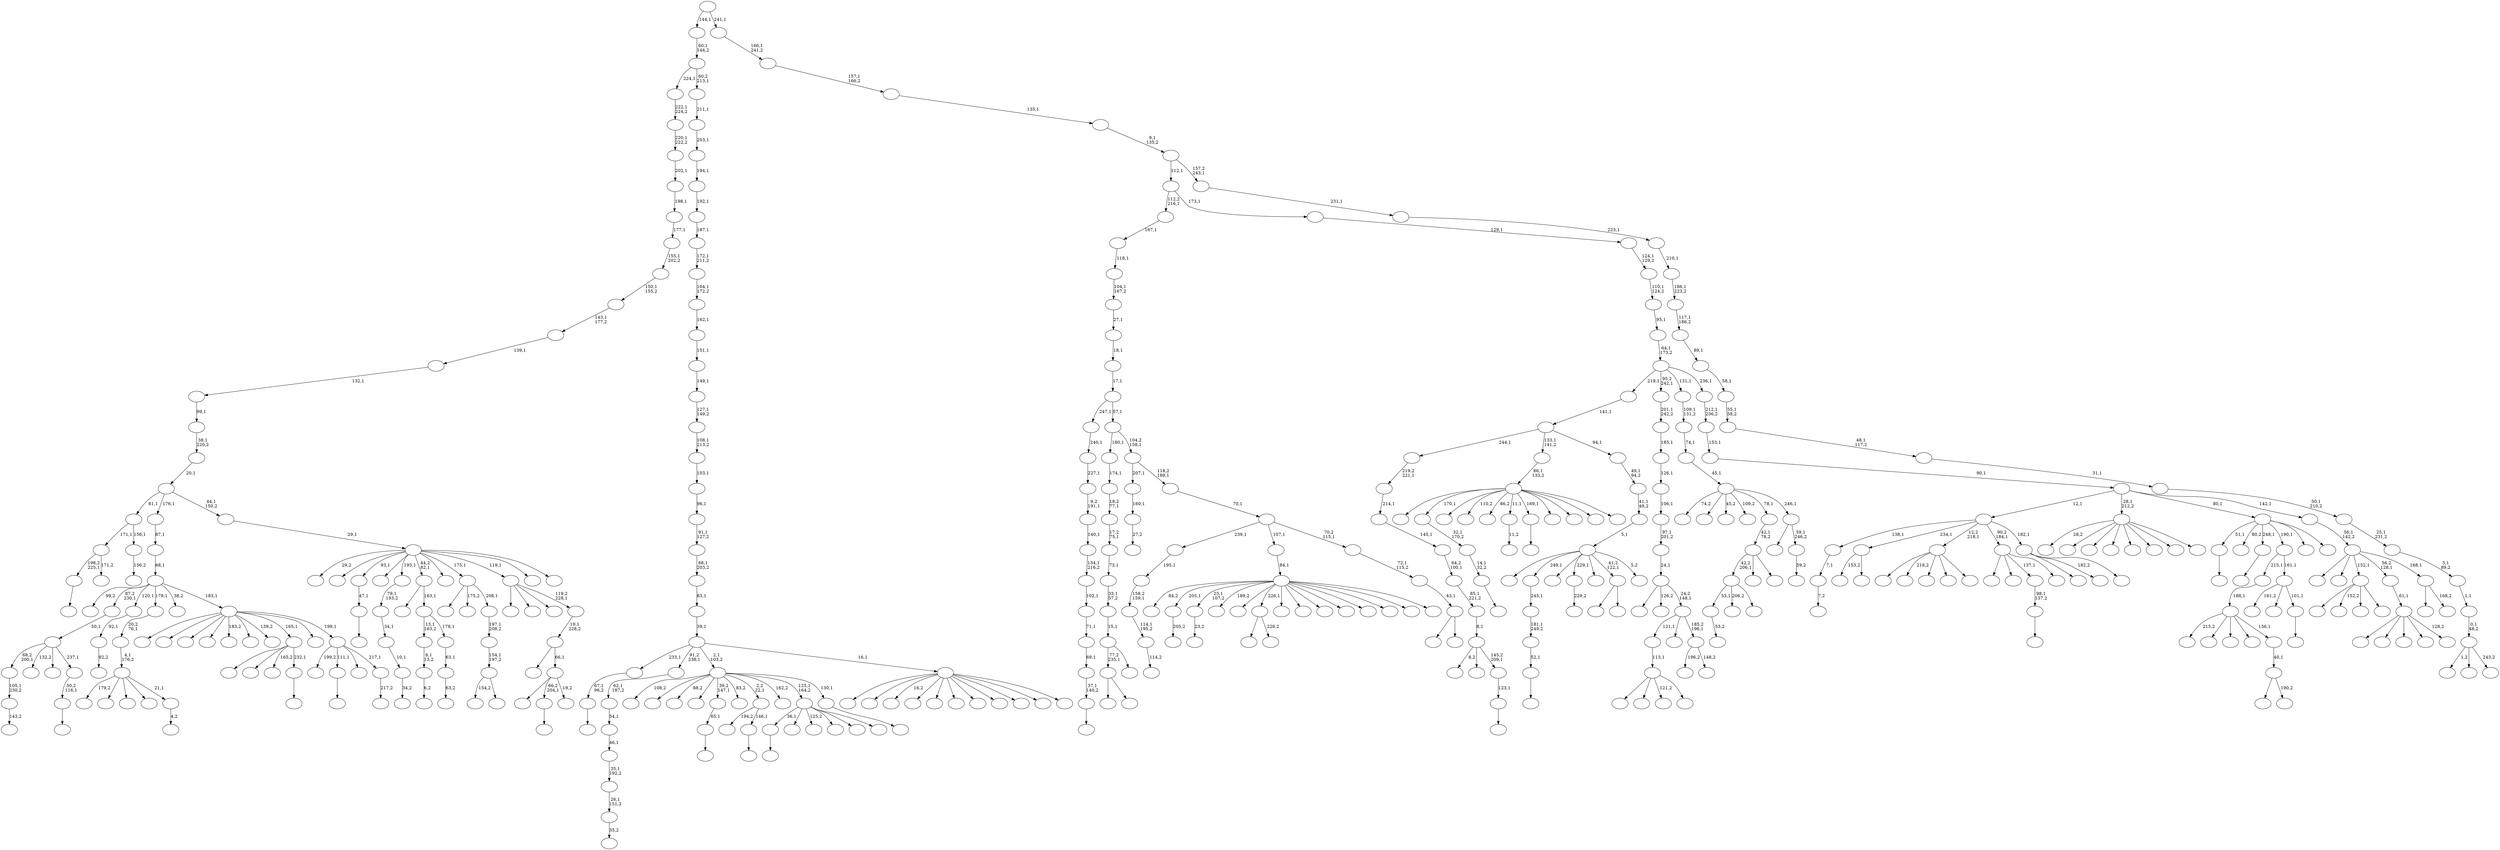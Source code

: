 digraph T {
	450 [label=""]
	449 [label=""]
	448 [label=""]
	447 [label=""]
	446 [label=""]
	445 [label=""]
	444 [label=""]
	443 [label=""]
	442 [label=""]
	441 [label=""]
	440 [label=""]
	439 [label=""]
	438 [label=""]
	437 [label=""]
	436 [label=""]
	435 [label=""]
	434 [label=""]
	433 [label=""]
	432 [label=""]
	431 [label=""]
	430 [label=""]
	429 [label=""]
	428 [label=""]
	427 [label=""]
	426 [label=""]
	425 [label=""]
	424 [label=""]
	423 [label=""]
	422 [label=""]
	421 [label=""]
	420 [label=""]
	419 [label=""]
	418 [label=""]
	417 [label=""]
	416 [label=""]
	415 [label=""]
	414 [label=""]
	413 [label=""]
	412 [label=""]
	411 [label=""]
	410 [label=""]
	409 [label=""]
	408 [label=""]
	407 [label=""]
	406 [label=""]
	405 [label=""]
	404 [label=""]
	403 [label=""]
	402 [label=""]
	401 [label=""]
	400 [label=""]
	399 [label=""]
	398 [label=""]
	397 [label=""]
	396 [label=""]
	395 [label=""]
	394 [label=""]
	393 [label=""]
	392 [label=""]
	391 [label=""]
	390 [label=""]
	389 [label=""]
	388 [label=""]
	387 [label=""]
	386 [label=""]
	385 [label=""]
	384 [label=""]
	383 [label=""]
	382 [label=""]
	381 [label=""]
	380 [label=""]
	379 [label=""]
	378 [label=""]
	377 [label=""]
	376 [label=""]
	375 [label=""]
	374 [label=""]
	373 [label=""]
	372 [label=""]
	371 [label=""]
	370 [label=""]
	369 [label=""]
	368 [label=""]
	367 [label=""]
	366 [label=""]
	365 [label=""]
	364 [label=""]
	363 [label=""]
	362 [label=""]
	361 [label=""]
	360 [label=""]
	359 [label=""]
	358 [label=""]
	357 [label=""]
	356 [label=""]
	355 [label=""]
	354 [label=""]
	353 [label=""]
	352 [label=""]
	351 [label=""]
	350 [label=""]
	349 [label=""]
	348 [label=""]
	347 [label=""]
	346 [label=""]
	345 [label=""]
	344 [label=""]
	343 [label=""]
	342 [label=""]
	341 [label=""]
	340 [label=""]
	339 [label=""]
	338 [label=""]
	337 [label=""]
	336 [label=""]
	335 [label=""]
	334 [label=""]
	333 [label=""]
	332 [label=""]
	331 [label=""]
	330 [label=""]
	329 [label=""]
	328 [label=""]
	327 [label=""]
	326 [label=""]
	325 [label=""]
	324 [label=""]
	323 [label=""]
	322 [label=""]
	321 [label=""]
	320 [label=""]
	319 [label=""]
	318 [label=""]
	317 [label=""]
	316 [label=""]
	315 [label=""]
	314 [label=""]
	313 [label=""]
	312 [label=""]
	311 [label=""]
	310 [label=""]
	309 [label=""]
	308 [label=""]
	307 [label=""]
	306 [label=""]
	305 [label=""]
	304 [label=""]
	303 [label=""]
	302 [label=""]
	301 [label=""]
	300 [label=""]
	299 [label=""]
	298 [label=""]
	297 [label=""]
	296 [label=""]
	295 [label=""]
	294 [label=""]
	293 [label=""]
	292 [label=""]
	291 [label=""]
	290 [label=""]
	289 [label=""]
	288 [label=""]
	287 [label=""]
	286 [label=""]
	285 [label=""]
	284 [label=""]
	283 [label=""]
	282 [label=""]
	281 [label=""]
	280 [label=""]
	279 [label=""]
	278 [label=""]
	277 [label=""]
	276 [label=""]
	275 [label=""]
	274 [label=""]
	273 [label=""]
	272 [label=""]
	271 [label=""]
	270 [label=""]
	269 [label=""]
	268 [label=""]
	267 [label=""]
	266 [label=""]
	265 [label=""]
	264 [label=""]
	263 [label=""]
	262 [label=""]
	261 [label=""]
	260 [label=""]
	259 [label=""]
	258 [label=""]
	257 [label=""]
	256 [label=""]
	255 [label=""]
	254 [label=""]
	253 [label=""]
	252 [label=""]
	251 [label=""]
	250 [label=""]
	249 [label=""]
	248 [label=""]
	247 [label=""]
	246 [label=""]
	245 [label=""]
	244 [label=""]
	243 [label=""]
	242 [label=""]
	241 [label=""]
	240 [label=""]
	239 [label=""]
	238 [label=""]
	237 [label=""]
	236 [label=""]
	235 [label=""]
	234 [label=""]
	233 [label=""]
	232 [label=""]
	231 [label=""]
	230 [label=""]
	229 [label=""]
	228 [label=""]
	227 [label=""]
	226 [label=""]
	225 [label=""]
	224 [label=""]
	223 [label=""]
	222 [label=""]
	221 [label=""]
	220 [label=""]
	219 [label=""]
	218 [label=""]
	217 [label=""]
	216 [label=""]
	215 [label=""]
	214 [label=""]
	213 [label=""]
	212 [label=""]
	211 [label=""]
	210 [label=""]
	209 [label=""]
	208 [label=""]
	207 [label=""]
	206 [label=""]
	205 [label=""]
	204 [label=""]
	203 [label=""]
	202 [label=""]
	201 [label=""]
	200 [label=""]
	199 [label=""]
	198 [label=""]
	197 [label=""]
	196 [label=""]
	195 [label=""]
	194 [label=""]
	193 [label=""]
	192 [label=""]
	191 [label=""]
	190 [label=""]
	189 [label=""]
	188 [label=""]
	187 [label=""]
	186 [label=""]
	185 [label=""]
	184 [label=""]
	183 [label=""]
	182 [label=""]
	181 [label=""]
	180 [label=""]
	179 [label=""]
	178 [label=""]
	177 [label=""]
	176 [label=""]
	175 [label=""]
	174 [label=""]
	173 [label=""]
	172 [label=""]
	171 [label=""]
	170 [label=""]
	169 [label=""]
	168 [label=""]
	167 [label=""]
	166 [label=""]
	165 [label=""]
	164 [label=""]
	163 [label=""]
	162 [label=""]
	161 [label=""]
	160 [label=""]
	159 [label=""]
	158 [label=""]
	157 [label=""]
	156 [label=""]
	155 [label=""]
	154 [label=""]
	153 [label=""]
	152 [label=""]
	151 [label=""]
	150 [label=""]
	149 [label=""]
	148 [label=""]
	147 [label=""]
	146 [label=""]
	145 [label=""]
	144 [label=""]
	143 [label=""]
	142 [label=""]
	141 [label=""]
	140 [label=""]
	139 [label=""]
	138 [label=""]
	137 [label=""]
	136 [label=""]
	135 [label=""]
	134 [label=""]
	133 [label=""]
	132 [label=""]
	131 [label=""]
	130 [label=""]
	129 [label=""]
	128 [label=""]
	127 [label=""]
	126 [label=""]
	125 [label=""]
	124 [label=""]
	123 [label=""]
	122 [label=""]
	121 [label=""]
	120 [label=""]
	119 [label=""]
	118 [label=""]
	117 [label=""]
	116 [label=""]
	115 [label=""]
	114 [label=""]
	113 [label=""]
	112 [label=""]
	111 [label=""]
	110 [label=""]
	109 [label=""]
	108 [label=""]
	107 [label=""]
	106 [label=""]
	105 [label=""]
	104 [label=""]
	103 [label=""]
	102 [label=""]
	101 [label=""]
	100 [label=""]
	99 [label=""]
	98 [label=""]
	97 [label=""]
	96 [label=""]
	95 [label=""]
	94 [label=""]
	93 [label=""]
	92 [label=""]
	91 [label=""]
	90 [label=""]
	89 [label=""]
	88 [label=""]
	87 [label=""]
	86 [label=""]
	85 [label=""]
	84 [label=""]
	83 [label=""]
	82 [label=""]
	81 [label=""]
	80 [label=""]
	79 [label=""]
	78 [label=""]
	77 [label=""]
	76 [label=""]
	75 [label=""]
	74 [label=""]
	73 [label=""]
	72 [label=""]
	71 [label=""]
	70 [label=""]
	69 [label=""]
	68 [label=""]
	67 [label=""]
	66 [label=""]
	65 [label=""]
	64 [label=""]
	63 [label=""]
	62 [label=""]
	61 [label=""]
	60 [label=""]
	59 [label=""]
	58 [label=""]
	57 [label=""]
	56 [label=""]
	55 [label=""]
	54 [label=""]
	53 [label=""]
	52 [label=""]
	51 [label=""]
	50 [label=""]
	49 [label=""]
	48 [label=""]
	47 [label=""]
	46 [label=""]
	45 [label=""]
	44 [label=""]
	43 [label=""]
	42 [label=""]
	41 [label=""]
	40 [label=""]
	39 [label=""]
	38 [label=""]
	37 [label=""]
	36 [label=""]
	35 [label=""]
	34 [label=""]
	33 [label=""]
	32 [label=""]
	31 [label=""]
	30 [label=""]
	29 [label=""]
	28 [label=""]
	27 [label=""]
	26 [label=""]
	25 [label=""]
	24 [label=""]
	23 [label=""]
	22 [label=""]
	21 [label=""]
	20 [label=""]
	19 [label=""]
	18 [label=""]
	17 [label=""]
	16 [label=""]
	15 [label=""]
	14 [label=""]
	13 [label=""]
	12 [label=""]
	11 [label=""]
	10 [label=""]
	9 [label=""]
	8 [label=""]
	7 [label=""]
	6 [label=""]
	5 [label=""]
	4 [label=""]
	3 [label=""]
	2 [label=""]
	1 [label=""]
	0 [label=""]
	444 -> 445 [label=""]
	436 -> 437 [label=""]
	435 -> 436 [label="52,1"]
	434 -> 435 [label="181,1\n249,2"]
	433 -> 434 [label="245,1"]
	431 -> 432 [label="143,2"]
	430 -> 431 [label="105,1\n230,2"]
	425 -> 426 [label=""]
	419 -> 420 [label="53,2"]
	415 -> 416 [label="27,2"]
	414 -> 415 [label="160,1"]
	412 -> 413 [label="205,2"]
	409 -> 410 [label=""]
	404 -> 405 [label=""]
	400 -> 401 [label="23,2"]
	390 -> 391 [label=""]
	389 -> 390 [label="14,1\n32,2"]
	388 -> 389 [label="32,1\n170,2"]
	375 -> 376 [label="6,2"]
	374 -> 375 [label="6,1\n13,2"]
	367 -> 368 [label=""]
	366 -> 367 [label="47,1"]
	362 -> 363 [label="7,2"]
	361 -> 362 [label="7,1"]
	357 -> 358 [label=""]
	356 -> 357 [label="37,1\n140,2"]
	355 -> 356 [label="69,1"]
	354 -> 355 [label="71,1"]
	353 -> 354 [label="102,1"]
	352 -> 353 [label="134,1\n216,2"]
	351 -> 352 [label="140,1"]
	350 -> 351 [label="9,2\n191,1"]
	349 -> 350 [label="227,1"]
	348 -> 349 [label="240,1"]
	344 -> 345 [label="229,2"]
	337 -> 338 [label="114,2"]
	336 -> 337 [label="114,1\n195,2"]
	335 -> 336 [label="158,2\n159,1"]
	334 -> 335 [label="195,1"]
	331 -> 419 [label="53,1"]
	331 -> 384 [label="206,2"]
	331 -> 332 [label=""]
	329 -> 330 [label=""]
	328 -> 329 [label="67,1\n96,2"]
	325 -> 398 [label=""]
	325 -> 326 [label="226,2"]
	319 -> 448 [label=""]
	319 -> 320 [label=""]
	316 -> 317 [label=""]
	315 -> 316 [label="50,2\n116,1"]
	314 -> 430 [label="68,2\n200,1"]
	314 -> 411 [label="132,2"]
	314 -> 365 [label=""]
	314 -> 315 [label="237,1"]
	313 -> 314 [label="50,1"]
	306 -> 307 [label="34,2"]
	305 -> 306 [label="10,1"]
	304 -> 305 [label="34,1"]
	303 -> 304 [label="79,1\n193,2"]
	300 -> 319 [label="77,2\n235,1"]
	300 -> 301 [label=""]
	299 -> 300 [label="15,1"]
	298 -> 299 [label="33,1\n57,2"]
	297 -> 298 [label="73,1"]
	296 -> 297 [label="17,2\n75,1"]
	295 -> 296 [label="18,2\n77,1"]
	294 -> 295 [label="174,1"]
	286 -> 287 [label=""]
	285 -> 286 [label="65,1"]
	281 -> 311 [label="153,2"]
	281 -> 282 [label=""]
	273 -> 274 [label="63,2"]
	272 -> 273 [label="63,1"]
	271 -> 374 [label="13,1\n163,2"]
	271 -> 272 [label="178,1"]
	270 -> 418 [label=""]
	270 -> 271 [label="163,1"]
	267 -> 268 [label=""]
	260 -> 261 [label="11,2"]
	258 -> 259 [label=""]
	255 -> 256 [label=""]
	254 -> 255 [label="123,1"]
	253 -> 310 [label="8,2"]
	253 -> 308 [label=""]
	253 -> 254 [label="145,2\n209,1"]
	252 -> 253 [label="8,1"]
	251 -> 252 [label="85,1\n221,2"]
	250 -> 251 [label="64,2\n100,1"]
	249 -> 250 [label="145,1"]
	248 -> 249 [label="214,1"]
	247 -> 248 [label="219,2\n221,1"]
	245 -> 246 [label=""]
	244 -> 293 [label="194,2"]
	244 -> 245 [label="146,1"]
	241 -> 380 [label=""]
	241 -> 321 [label=""]
	241 -> 275 [label="121,2"]
	241 -> 242 [label=""]
	240 -> 241 [label="113,1"]
	235 -> 372 [label=""]
	235 -> 236 [label="190,2"]
	234 -> 235 [label="40,1"]
	233 -> 443 [label="215,2"]
	233 -> 402 [label=""]
	233 -> 394 [label=""]
	233 -> 359 [label=""]
	233 -> 234 [label="136,1"]
	232 -> 233 [label="188,1"]
	230 -> 231 [label="35,2"]
	229 -> 230 [label="26,1\n151,2"]
	228 -> 229 [label="35,1\n192,2"]
	227 -> 228 [label="46,1"]
	226 -> 227 [label="54,1"]
	225 -> 226 [label="62,1\n187,2"]
	218 -> 444 [label="198,2\n225,1"]
	218 -> 219 [label="171,2"]
	215 -> 216 [label=""]
	214 -> 407 [label=""]
	214 -> 343 [label=""]
	214 -> 318 [label="165,2"]
	214 -> 215 [label="232,1"]
	211 -> 442 [label=""]
	211 -> 440 [label="152,2"]
	211 -> 276 [label=""]
	211 -> 212 [label=""]
	209 -> 210 [label="92,2"]
	208 -> 209 [label="92,1"]
	204 -> 429 [label=""]
	204 -> 424 [label=""]
	204 -> 378 [label=""]
	204 -> 278 [label=""]
	204 -> 205 [label="128,2"]
	203 -> 204 [label="61,1"]
	200 -> 201 [label="156,2"]
	199 -> 218 [label="171,1"]
	199 -> 200 [label="156,1"]
	195 -> 196 [label=""]
	194 -> 377 [label="161,2"]
	194 -> 339 [label=""]
	194 -> 195 [label="101,1"]
	193 -> 232 [label="215,1"]
	193 -> 194 [label="161,1"]
	191 -> 192 [label="4,2"]
	190 -> 395 [label="179,2"]
	190 -> 373 [label=""]
	190 -> 323 [label=""]
	190 -> 243 [label=""]
	190 -> 191 [label="21,1"]
	189 -> 190 [label="4,1\n176,2"]
	188 -> 189 [label="20,2\n76,1"]
	186 -> 187 [label=""]
	185 -> 186 [label="98,1\n137,2"]
	172 -> 382 [label=""]
	172 -> 173 [label=""]
	168 -> 385 [label=""]
	168 -> 291 [label="218,2"]
	168 -> 224 [label=""]
	168 -> 183 [label=""]
	168 -> 169 [label=""]
	166 -> 449 [label=""]
	166 -> 388 [label="170,1"]
	166 -> 371 [label=""]
	166 -> 322 [label="110,2"]
	166 -> 309 [label="86,2"]
	166 -> 260 [label="11,1"]
	166 -> 258 [label="169,1"]
	166 -> 257 [label=""]
	166 -> 202 [label=""]
	166 -> 198 [label=""]
	166 -> 167 [label=""]
	165 -> 166 [label="86,1\n133,2"]
	163 -> 164 [label=""]
	161 -> 162 [label="217,2"]
	160 -> 423 [label="199,2"]
	160 -> 409 [label="111,1"]
	160 -> 364 [label=""]
	160 -> 161 [label="217,1"]
	159 -> 428 [label=""]
	159 -> 393 [label=""]
	159 -> 340 [label=""]
	159 -> 312 [label=""]
	159 -> 288 [label="183,2"]
	159 -> 284 [label=""]
	159 -> 283 [label="139,2"]
	159 -> 214 [label="165,1"]
	159 -> 170 [label=""]
	159 -> 160 [label="199,1"]
	158 -> 447 [label="99,2"]
	158 -> 313 [label="87,2\n230,1"]
	158 -> 208 [label="120,1"]
	158 -> 188 [label="179,1"]
	158 -> 180 [label="38,2"]
	158 -> 159 [label="183,1"]
	157 -> 158 [label="68,1"]
	156 -> 157 [label="87,1"]
	154 -> 333 [label=""]
	154 -> 222 [label=""]
	154 -> 185 [label="137,1"]
	154 -> 155 [label=""]
	150 -> 441 [label=""]
	150 -> 433 [label="249,1"]
	150 -> 427 [label=""]
	150 -> 344 [label="229,1"]
	150 -> 264 [label=""]
	150 -> 172 [label="41,2\n122,1"]
	150 -> 151 [label="5,2"]
	149 -> 150 [label="5,1"]
	148 -> 149 [label="41,1\n49,2"]
	147 -> 148 [label="49,1\n94,2"]
	146 -> 247 [label="244,1"]
	146 -> 165 [label="133,1\n141,2"]
	146 -> 147 [label="94,1"]
	145 -> 146 [label="141,1"]
	142 -> 404 [label="36,1"]
	142 -> 381 [label=""]
	142 -> 279 [label="125,2"]
	142 -> 223 [label=""]
	142 -> 184 [label=""]
	142 -> 143 [label=""]
	139 -> 369 [label=""]
	139 -> 178 [label="182,2"]
	139 -> 140 [label=""]
	138 -> 361 [label="138,1"]
	138 -> 281 [label="234,1"]
	138 -> 168 [label="12,2\n218,1"]
	138 -> 154 [label="90,2\n184,1"]
	138 -> 139 [label="182,1"]
	136 -> 331 [label="42,2\n206,1"]
	136 -> 292 [label=""]
	136 -> 137 [label=""]
	135 -> 136 [label="42,1\n78,2"]
	133 -> 421 [label="84,2"]
	133 -> 412 [label="205,1"]
	133 -> 400 [label="23,1\n107,2"]
	133 -> 387 [label="189,2"]
	133 -> 360 [label=""]
	133 -> 325 [label="226,1"]
	133 -> 324 [label=""]
	133 -> 302 [label=""]
	133 -> 290 [label=""]
	133 -> 269 [label=""]
	133 -> 221 [label=""]
	133 -> 220 [label=""]
	133 -> 176 [label=""]
	133 -> 134 [label=""]
	132 -> 133 [label="84,1"]
	127 -> 439 [label="154,2"]
	127 -> 128 [label=""]
	126 -> 127 [label="154,1\n197,2"]
	125 -> 126 [label="197,1\n208,2"]
	124 -> 379 [label=""]
	124 -> 129 [label="175,2"]
	124 -> 125 [label="208,1"]
	122 -> 392 [label=""]
	122 -> 163 [label="66,2\n204,1"]
	122 -> 123 [label="19,2"]
	121 -> 141 [label=""]
	121 -> 122 [label="66,1"]
	120 -> 121 [label="19,1\n228,2"]
	119 -> 446 [label=""]
	119 -> 144 [label=""]
	119 -> 130 [label=""]
	119 -> 120 [label="119,2\n228,1"]
	117 -> 182 [label="196,2"]
	117 -> 118 [label="148,2"]
	116 -> 240 [label="121,1"]
	116 -> 213 [label=""]
	116 -> 117 [label="185,2\n196,1"]
	115 -> 327 [label=""]
	115 -> 177 [label="126,2"]
	115 -> 116 [label="24,2\n148,1"]
	114 -> 115 [label="24,1"]
	113 -> 114 [label="97,1\n201,2"]
	112 -> 113 [label="106,1"]
	111 -> 112 [label="126,1"]
	110 -> 111 [label="185,1"]
	109 -> 110 [label="201,1\n242,2"]
	107 -> 280 [label="28,2"]
	107 -> 277 [label=""]
	107 -> 238 [label=""]
	107 -> 217 [label=""]
	107 -> 206 [label=""]
	107 -> 197 [label=""]
	107 -> 153 [label=""]
	107 -> 108 [label=""]
	104 -> 450 [label="29,2"]
	104 -> 383 [label=""]
	104 -> 366 [label="93,1"]
	104 -> 346 [label=""]
	104 -> 303 [label="193,1"]
	104 -> 270 [label="44,2\n82,1"]
	104 -> 179 [label=""]
	104 -> 124 [label="175,1"]
	104 -> 119 [label="119,1"]
	104 -> 106 [label=""]
	104 -> 105 [label=""]
	103 -> 104 [label="29,1"]
	102 -> 199 [label="81,1"]
	102 -> 156 [label="176,1"]
	102 -> 103 [label="44,1\n150,2"]
	101 -> 102 [label="20,1"]
	100 -> 101 [label="38,1\n220,2"]
	99 -> 100 [label="99,1"]
	98 -> 99 [label="132,1"]
	97 -> 98 [label="139,1"]
	96 -> 97 [label="143,1\n177,2"]
	95 -> 96 [label="150,1\n155,2"]
	94 -> 95 [label="155,1\n202,2"]
	93 -> 94 [label="177,1"]
	92 -> 93 [label="198,1"]
	91 -> 92 [label="202,1"]
	90 -> 91 [label="220,1\n222,2"]
	89 -> 90 [label="222,1\n224,2"]
	87 -> 88 [label=""]
	86 -> 408 [label="108,2"]
	86 -> 399 [label=""]
	86 -> 397 [label="88,2"]
	86 -> 341 [label=""]
	86 -> 285 [label="39,2\n147,1"]
	86 -> 266 [label="83,2"]
	86 -> 244 [label="2,2\n22,1"]
	86 -> 175 [label="162,2"]
	86 -> 142 [label="125,1\n164,2"]
	86 -> 87 [label="130,1"]
	83 -> 84 [label="59,2"]
	82 -> 342 [label=""]
	82 -> 83 [label="59,1\n246,2"]
	81 -> 438 [label="74,2"]
	81 -> 417 [label=""]
	81 -> 370 [label="45,2"]
	81 -> 289 [label="109,2"]
	81 -> 135 [label="78,1"]
	81 -> 82 [label="246,1"]
	80 -> 81 [label="45,1"]
	79 -> 80 [label="74,1"]
	78 -> 79 [label="109,1\n131,2"]
	76 -> 425 [label="51,1"]
	76 -> 386 [label="80,2"]
	76 -> 267 [label="248,1"]
	76 -> 193 [label="190,1"]
	76 -> 152 [label=""]
	76 -> 77 [label=""]
	74 -> 422 [label=""]
	74 -> 406 [label=""]
	74 -> 403 [label="16,2"]
	74 -> 263 [label=""]
	74 -> 239 [label=""]
	74 -> 237 [label=""]
	74 -> 207 [label=""]
	74 -> 174 [label=""]
	74 -> 131 [label=""]
	74 -> 85 [label=""]
	74 -> 75 [label=""]
	73 -> 328 [label="233,1"]
	73 -> 225 [label="91,2\n238,1"]
	73 -> 86 [label="2,1\n103,2"]
	73 -> 74 [label="16,1"]
	72 -> 73 [label="39,1"]
	71 -> 72 [label="83,1"]
	70 -> 71 [label="88,1\n203,2"]
	69 -> 70 [label="91,1\n127,2"]
	68 -> 69 [label="96,1"]
	67 -> 68 [label="103,1"]
	66 -> 67 [label="108,1\n213,2"]
	65 -> 66 [label="127,1\n149,2"]
	64 -> 65 [label="149,1"]
	63 -> 64 [label="151,1"]
	62 -> 63 [label="162,1"]
	61 -> 62 [label="164,1\n172,2"]
	60 -> 61 [label="172,1\n211,2"]
	59 -> 60 [label="187,1"]
	58 -> 59 [label="192,1"]
	57 -> 58 [label="194,1"]
	56 -> 57 [label="203,1"]
	55 -> 56 [label="211,1"]
	54 -> 89 [label="224,1"]
	54 -> 55 [label="60,2\n213,1"]
	53 -> 54 [label="60,1\n144,2"]
	51 -> 347 [label=""]
	51 -> 52 [label=""]
	50 -> 51 [label="43,1"]
	49 -> 50 [label="72,1\n115,2"]
	48 -> 334 [label="239,1"]
	48 -> 132 [label="107,1"]
	48 -> 49 [label="70,2\n115,1"]
	47 -> 48 [label="70,1"]
	46 -> 414 [label="207,1"]
	46 -> 47 [label="118,2\n189,1"]
	45 -> 294 [label="180,1"]
	45 -> 46 [label="104,2\n158,1"]
	44 -> 348 [label="247,1"]
	44 -> 45 [label="57,1"]
	43 -> 44 [label="17,1"]
	42 -> 43 [label="18,1"]
	41 -> 42 [label="27,1"]
	40 -> 41 [label="104,1\n167,2"]
	39 -> 40 [label="118,1"]
	38 -> 39 [label="167,1"]
	36 -> 181 [label=""]
	36 -> 37 [label="168,2"]
	35 -> 265 [label=""]
	35 -> 262 [label=""]
	35 -> 211 [label="152,1"]
	35 -> 203 [label="56,2\n128,1"]
	35 -> 36 [label="168,1"]
	34 -> 35 [label="56,1\n142,2"]
	33 -> 138 [label="12,1"]
	33 -> 107 [label="28,1\n212,2"]
	33 -> 76 [label="80,1"]
	33 -> 34 [label="142,1"]
	32 -> 33 [label="90,1"]
	31 -> 32 [label="153,1"]
	30 -> 31 [label="212,1\n236,2"]
	29 -> 145 [label="219,1"]
	29 -> 109 [label="95,2\n242,1"]
	29 -> 78 [label="131,1"]
	29 -> 30 [label="236,1"]
	28 -> 29 [label="64,1\n173,2"]
	27 -> 28 [label="95,1"]
	26 -> 27 [label="110,1\n124,2"]
	25 -> 26 [label="124,1\n129,2"]
	24 -> 25 [label="129,1"]
	23 -> 38 [label="112,2\n216,1"]
	23 -> 24 [label="173,1"]
	21 -> 396 [label="1,2"]
	21 -> 171 [label=""]
	21 -> 22 [label="243,2"]
	20 -> 21 [label="0,1\n48,2"]
	19 -> 20 [label="1,1"]
	18 -> 19 [label="3,1\n89,2"]
	17 -> 18 [label="25,1\n231,2"]
	16 -> 17 [label="30,1\n210,2"]
	15 -> 16 [label="31,1"]
	14 -> 15 [label="48,1\n117,2"]
	13 -> 14 [label="55,1\n58,2"]
	12 -> 13 [label="58,1"]
	11 -> 12 [label="89,1"]
	10 -> 11 [label="117,1\n186,2"]
	9 -> 10 [label="186,1\n223,2"]
	8 -> 9 [label="210,1"]
	7 -> 8 [label="223,1"]
	6 -> 7 [label="231,1"]
	5 -> 23 [label="112,1"]
	5 -> 6 [label="157,2\n243,1"]
	4 -> 5 [label="9,1\n135,2"]
	3 -> 4 [label="135,1"]
	2 -> 3 [label="157,1\n166,2"]
	1 -> 2 [label="166,1\n241,2"]
	0 -> 53 [label="144,1"]
	0 -> 1 [label="241,1"]
}
